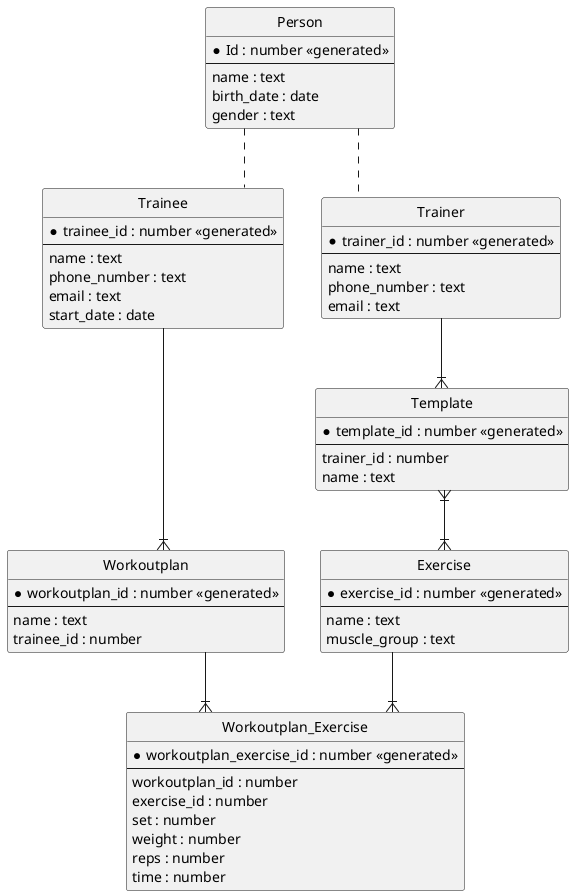 AberGym PlantUML ERD

@startuml
' hide the spot
hide circle

' avoid problems with angled crows feet
skinparam linetype ortho


entity "Person" as person {
  *Id : number <<generated>>
  --
  name : text
  birth_date : date
  gender : text
}

entity "Trainee" as trainee {
  *trainee_id : number <<generated>>
  --
  name : text
  phone_number : text
  email : text
  start_date : date
}

entity "Trainer" as trainer {
  *trainer_id : number <<generated>>
  --
  name : text
  phone_number : text
  email : text
}

entity "Template" as template {
  *template_id : number <<generated>>
  --
  trainer_id : number
  name : text
}

entity "Exercise" as exercise {
  *exercise_id : number <<generated>>
  --
  name : text
  muscle_group : text
}

entity "Workoutplan" as w_plan {
  *workoutplan_id : number <<generated>>
  --
  name : text
  trainee_id : number
}

entity "Workoutplan_Exercise" as w_e {
  *workoutplan_exercise_id : number <<generated>>
  --
  workoutplan_id : number
  exercise_id : number
  set : number
  weight : number
  reps : number
  time : number
}



person .. trainee
person .. trainer
trainer --|{ template
trainee --|{ w_plan
template }|--|{ exercise
w_plan --|{ w_e
exercise --|{ w_e

@enduml
